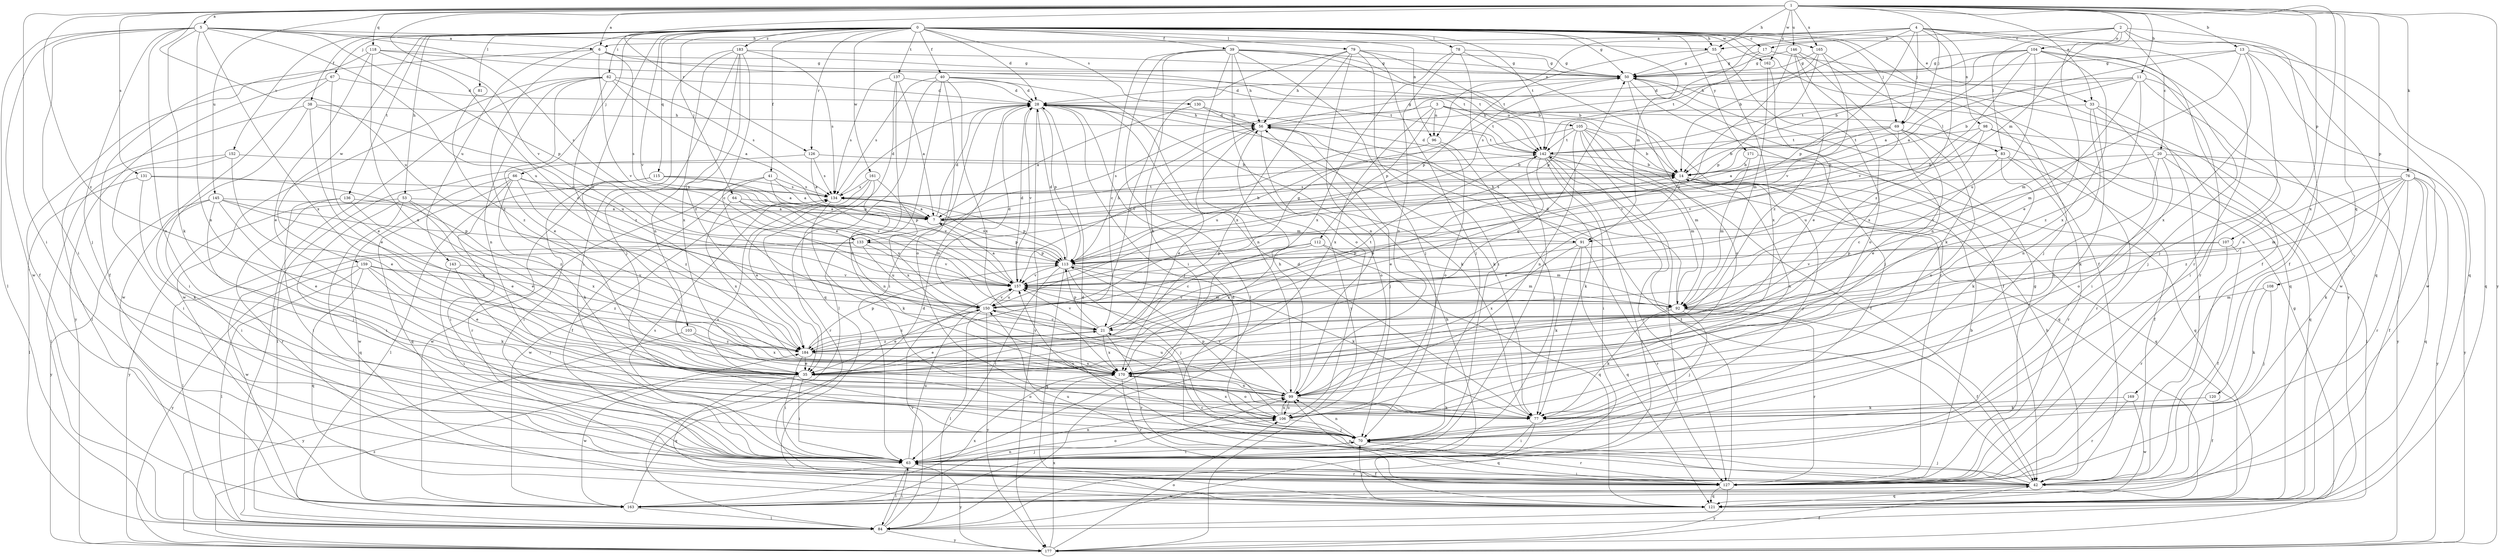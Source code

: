 strict digraph  {
0;
1;
2;
3;
4;
5;
6;
7;
11;
13;
14;
17;
20;
21;
28;
33;
35;
38;
39;
40;
41;
42;
50;
53;
55;
56;
62;
63;
64;
66;
67;
69;
70;
76;
77;
78;
79;
81;
83;
84;
91;
92;
96;
98;
99;
103;
104;
105;
106;
107;
108;
112;
113;
115;
118;
120;
121;
126;
127;
130;
131;
133;
134;
136;
137;
142;
143;
145;
146;
150;
152;
157;
159;
161;
162;
163;
165;
169;
170;
171;
177;
183;
184;
0 -> 17  [label=c];
0 -> 28  [label=d];
0 -> 33  [label=e];
0 -> 38  [label=f];
0 -> 39  [label=f];
0 -> 40  [label=f];
0 -> 41  [label=f];
0 -> 42  [label=f];
0 -> 50  [label=g];
0 -> 53  [label=h];
0 -> 55  [label=h];
0 -> 62  [label=i];
0 -> 64  [label=j];
0 -> 66  [label=j];
0 -> 67  [label=j];
0 -> 69  [label=j];
0 -> 78  [label=l];
0 -> 79  [label=l];
0 -> 81  [label=l];
0 -> 91  [label=m];
0 -> 96  [label=n];
0 -> 103  [label=o];
0 -> 115  [label=q];
0 -> 126  [label=r];
0 -> 130  [label=s];
0 -> 136  [label=t];
0 -> 137  [label=t];
0 -> 142  [label=t];
0 -> 143  [label=u];
0 -> 152  [label=v];
0 -> 157  [label=v];
0 -> 159  [label=w];
0 -> 161  [label=w];
0 -> 162  [label=w];
0 -> 165  [label=x];
0 -> 171  [label=y];
0 -> 177  [label=y];
0 -> 183  [label=z];
1 -> 5  [label=a];
1 -> 6  [label=a];
1 -> 11  [label=b];
1 -> 13  [label=b];
1 -> 33  [label=e];
1 -> 55  [label=h];
1 -> 63  [label=i];
1 -> 69  [label=j];
1 -> 76  [label=k];
1 -> 91  [label=m];
1 -> 107  [label=p];
1 -> 108  [label=p];
1 -> 118  [label=q];
1 -> 120  [label=q];
1 -> 126  [label=r];
1 -> 131  [label=s];
1 -> 145  [label=u];
1 -> 146  [label=u];
1 -> 150  [label=u];
1 -> 157  [label=v];
1 -> 162  [label=w];
1 -> 165  [label=x];
1 -> 169  [label=x];
1 -> 177  [label=y];
1 -> 184  [label=z];
2 -> 17  [label=c];
2 -> 20  [label=c];
2 -> 35  [label=e];
2 -> 42  [label=f];
2 -> 55  [label=h];
2 -> 83  [label=l];
2 -> 104  [label=o];
2 -> 121  [label=q];
3 -> 83  [label=l];
3 -> 96  [label=n];
3 -> 105  [label=o];
3 -> 112  [label=p];
3 -> 133  [label=s];
3 -> 142  [label=t];
3 -> 170  [label=x];
4 -> 6  [label=a];
4 -> 14  [label=b];
4 -> 42  [label=f];
4 -> 69  [label=j];
4 -> 96  [label=n];
4 -> 98  [label=n];
4 -> 113  [label=p];
4 -> 121  [label=q];
4 -> 127  [label=r];
4 -> 133  [label=s];
4 -> 184  [label=z];
5 -> 6  [label=a];
5 -> 55  [label=h];
5 -> 63  [label=i];
5 -> 70  [label=j];
5 -> 77  [label=k];
5 -> 84  [label=l];
5 -> 99  [label=n];
5 -> 106  [label=o];
5 -> 113  [label=p];
5 -> 133  [label=s];
5 -> 150  [label=u];
5 -> 163  [label=w];
5 -> 170  [label=x];
6 -> 42  [label=f];
6 -> 50  [label=g];
6 -> 133  [label=s];
6 -> 142  [label=t];
6 -> 157  [label=v];
6 -> 184  [label=z];
7 -> 14  [label=b];
7 -> 28  [label=d];
7 -> 91  [label=m];
7 -> 113  [label=p];
7 -> 142  [label=t];
11 -> 14  [label=b];
11 -> 28  [label=d];
11 -> 63  [label=i];
11 -> 70  [label=j];
11 -> 92  [label=m];
11 -> 142  [label=t];
11 -> 184  [label=z];
13 -> 7  [label=a];
13 -> 50  [label=g];
13 -> 70  [label=j];
13 -> 92  [label=m];
13 -> 121  [label=q];
13 -> 163  [label=w];
13 -> 170  [label=x];
14 -> 28  [label=d];
14 -> 35  [label=e];
14 -> 70  [label=j];
14 -> 99  [label=n];
14 -> 121  [label=q];
14 -> 134  [label=s];
17 -> 50  [label=g];
17 -> 113  [label=p];
17 -> 121  [label=q];
20 -> 14  [label=b];
20 -> 84  [label=l];
20 -> 99  [label=n];
20 -> 106  [label=o];
20 -> 157  [label=v];
20 -> 177  [label=y];
21 -> 14  [label=b];
21 -> 35  [label=e];
21 -> 56  [label=h];
21 -> 113  [label=p];
21 -> 127  [label=r];
21 -> 142  [label=t];
21 -> 157  [label=v];
21 -> 170  [label=x];
21 -> 184  [label=z];
28 -> 56  [label=h];
28 -> 63  [label=i];
28 -> 70  [label=j];
28 -> 77  [label=k];
28 -> 113  [label=p];
28 -> 157  [label=v];
28 -> 177  [label=y];
33 -> 42  [label=f];
33 -> 56  [label=h];
33 -> 63  [label=i];
33 -> 77  [label=k];
33 -> 99  [label=n];
35 -> 50  [label=g];
35 -> 63  [label=i];
35 -> 106  [label=o];
35 -> 121  [label=q];
35 -> 163  [label=w];
38 -> 35  [label=e];
38 -> 56  [label=h];
38 -> 63  [label=i];
38 -> 84  [label=l];
38 -> 150  [label=u];
39 -> 14  [label=b];
39 -> 21  [label=c];
39 -> 50  [label=g];
39 -> 56  [label=h];
39 -> 63  [label=i];
39 -> 70  [label=j];
39 -> 84  [label=l];
39 -> 106  [label=o];
39 -> 142  [label=t];
39 -> 177  [label=y];
40 -> 28  [label=d];
40 -> 35  [label=e];
40 -> 84  [label=l];
40 -> 99  [label=n];
40 -> 106  [label=o];
40 -> 134  [label=s];
40 -> 142  [label=t];
40 -> 170  [label=x];
41 -> 7  [label=a];
41 -> 42  [label=f];
41 -> 113  [label=p];
41 -> 134  [label=s];
41 -> 163  [label=w];
42 -> 14  [label=b];
42 -> 21  [label=c];
42 -> 28  [label=d];
42 -> 56  [label=h];
42 -> 63  [label=i];
42 -> 70  [label=j];
42 -> 121  [label=q];
42 -> 150  [label=u];
42 -> 163  [label=w];
50 -> 28  [label=d];
50 -> 42  [label=f];
50 -> 70  [label=j];
50 -> 106  [label=o];
53 -> 7  [label=a];
53 -> 35  [label=e];
53 -> 63  [label=i];
53 -> 121  [label=q];
53 -> 170  [label=x];
53 -> 177  [label=y];
55 -> 50  [label=g];
55 -> 106  [label=o];
55 -> 113  [label=p];
55 -> 170  [label=x];
56 -> 28  [label=d];
56 -> 35  [label=e];
56 -> 50  [label=g];
56 -> 70  [label=j];
56 -> 106  [label=o];
56 -> 142  [label=t];
62 -> 7  [label=a];
62 -> 28  [label=d];
62 -> 35  [label=e];
62 -> 84  [label=l];
62 -> 99  [label=n];
62 -> 134  [label=s];
62 -> 163  [label=w];
62 -> 184  [label=z];
63 -> 42  [label=f];
63 -> 70  [label=j];
63 -> 84  [label=l];
63 -> 99  [label=n];
63 -> 106  [label=o];
63 -> 127  [label=r];
63 -> 134  [label=s];
63 -> 150  [label=u];
63 -> 177  [label=y];
64 -> 7  [label=a];
64 -> 92  [label=m];
64 -> 150  [label=u];
64 -> 170  [label=x];
66 -> 63  [label=i];
66 -> 77  [label=k];
66 -> 121  [label=q];
66 -> 134  [label=s];
66 -> 157  [label=v];
66 -> 163  [label=w];
66 -> 184  [label=z];
67 -> 28  [label=d];
67 -> 35  [label=e];
67 -> 163  [label=w];
67 -> 177  [label=y];
69 -> 7  [label=a];
69 -> 14  [label=b];
69 -> 35  [label=e];
69 -> 106  [label=o];
69 -> 127  [label=r];
69 -> 142  [label=t];
69 -> 157  [label=v];
70 -> 63  [label=i];
70 -> 99  [label=n];
70 -> 127  [label=r];
70 -> 134  [label=s];
70 -> 157  [label=v];
76 -> 42  [label=f];
76 -> 77  [label=k];
76 -> 92  [label=m];
76 -> 121  [label=q];
76 -> 127  [label=r];
76 -> 134  [label=s];
76 -> 150  [label=u];
76 -> 177  [label=y];
76 -> 184  [label=z];
77 -> 28  [label=d];
77 -> 63  [label=i];
77 -> 121  [label=q];
78 -> 50  [label=g];
78 -> 63  [label=i];
78 -> 99  [label=n];
78 -> 127  [label=r];
78 -> 170  [label=x];
79 -> 50  [label=g];
79 -> 56  [label=h];
79 -> 63  [label=i];
79 -> 70  [label=j];
79 -> 99  [label=n];
79 -> 142  [label=t];
79 -> 170  [label=x];
79 -> 184  [label=z];
81 -> 184  [label=z];
83 -> 14  [label=b];
83 -> 21  [label=c];
83 -> 42  [label=f];
83 -> 77  [label=k];
83 -> 127  [label=r];
84 -> 50  [label=g];
84 -> 63  [label=i];
84 -> 157  [label=v];
84 -> 177  [label=y];
91 -> 56  [label=h];
91 -> 77  [label=k];
91 -> 113  [label=p];
91 -> 121  [label=q];
91 -> 127  [label=r];
91 -> 170  [label=x];
92 -> 28  [label=d];
92 -> 42  [label=f];
92 -> 70  [label=j];
92 -> 77  [label=k];
92 -> 127  [label=r];
92 -> 157  [label=v];
96 -> 63  [label=i];
96 -> 106  [label=o];
96 -> 157  [label=v];
98 -> 121  [label=q];
98 -> 142  [label=t];
98 -> 150  [label=u];
98 -> 157  [label=v];
98 -> 177  [label=y];
99 -> 56  [label=h];
99 -> 77  [label=k];
99 -> 106  [label=o];
99 -> 150  [label=u];
99 -> 157  [label=v];
103 -> 170  [label=x];
103 -> 177  [label=y];
103 -> 184  [label=z];
104 -> 7  [label=a];
104 -> 14  [label=b];
104 -> 50  [label=g];
104 -> 56  [label=h];
104 -> 127  [label=r];
104 -> 150  [label=u];
104 -> 157  [label=v];
104 -> 163  [label=w];
104 -> 170  [label=x];
105 -> 14  [label=b];
105 -> 42  [label=f];
105 -> 84  [label=l];
105 -> 92  [label=m];
105 -> 99  [label=n];
105 -> 121  [label=q];
105 -> 142  [label=t];
105 -> 150  [label=u];
106 -> 70  [label=j];
106 -> 99  [label=n];
106 -> 113  [label=p];
106 -> 170  [label=x];
107 -> 42  [label=f];
107 -> 113  [label=p];
107 -> 127  [label=r];
107 -> 157  [label=v];
108 -> 70  [label=j];
108 -> 77  [label=k];
108 -> 92  [label=m];
112 -> 21  [label=c];
112 -> 92  [label=m];
112 -> 113  [label=p];
112 -> 121  [label=q];
112 -> 184  [label=z];
113 -> 28  [label=d];
113 -> 56  [label=h];
113 -> 63  [label=i];
113 -> 70  [label=j];
113 -> 77  [label=k];
113 -> 92  [label=m];
113 -> 121  [label=q];
113 -> 134  [label=s];
113 -> 157  [label=v];
115 -> 7  [label=a];
115 -> 63  [label=i];
115 -> 84  [label=l];
115 -> 127  [label=r];
115 -> 134  [label=s];
115 -> 157  [label=v];
118 -> 14  [label=b];
118 -> 21  [label=c];
118 -> 35  [label=e];
118 -> 42  [label=f];
118 -> 50  [label=g];
118 -> 170  [label=x];
120 -> 42  [label=f];
120 -> 77  [label=k];
121 -> 70  [label=j];
126 -> 7  [label=a];
126 -> 14  [label=b];
126 -> 84  [label=l];
126 -> 134  [label=s];
127 -> 14  [label=b];
127 -> 28  [label=d];
127 -> 50  [label=g];
127 -> 99  [label=n];
127 -> 121  [label=q];
127 -> 142  [label=t];
127 -> 177  [label=y];
130 -> 7  [label=a];
130 -> 56  [label=h];
130 -> 77  [label=k];
131 -> 77  [label=k];
131 -> 84  [label=l];
131 -> 134  [label=s];
131 -> 184  [label=z];
133 -> 84  [label=l];
133 -> 113  [label=p];
133 -> 150  [label=u];
133 -> 157  [label=v];
133 -> 163  [label=w];
134 -> 7  [label=a];
134 -> 28  [label=d];
134 -> 77  [label=k];
134 -> 113  [label=p];
134 -> 163  [label=w];
136 -> 7  [label=a];
136 -> 35  [label=e];
136 -> 63  [label=i];
136 -> 127  [label=r];
137 -> 7  [label=a];
137 -> 28  [label=d];
137 -> 106  [label=o];
137 -> 121  [label=q];
137 -> 134  [label=s];
142 -> 14  [label=b];
142 -> 35  [label=e];
142 -> 63  [label=i];
142 -> 77  [label=k];
142 -> 84  [label=l];
142 -> 92  [label=m];
142 -> 127  [label=r];
143 -> 63  [label=i];
143 -> 70  [label=j];
143 -> 157  [label=v];
145 -> 7  [label=a];
145 -> 35  [label=e];
145 -> 63  [label=i];
145 -> 70  [label=j];
145 -> 113  [label=p];
145 -> 177  [label=y];
145 -> 184  [label=z];
146 -> 50  [label=g];
146 -> 77  [label=k];
146 -> 99  [label=n];
146 -> 150  [label=u];
146 -> 170  [label=x];
146 -> 184  [label=z];
150 -> 21  [label=c];
150 -> 28  [label=d];
150 -> 35  [label=e];
150 -> 50  [label=g];
150 -> 84  [label=l];
150 -> 157  [label=v];
150 -> 177  [label=y];
150 -> 184  [label=z];
152 -> 14  [label=b];
152 -> 35  [label=e];
152 -> 63  [label=i];
152 -> 84  [label=l];
157 -> 7  [label=a];
157 -> 28  [label=d];
157 -> 92  [label=m];
157 -> 150  [label=u];
159 -> 35  [label=e];
159 -> 77  [label=k];
159 -> 84  [label=l];
159 -> 121  [label=q];
159 -> 157  [label=v];
159 -> 177  [label=y];
159 -> 184  [label=z];
161 -> 35  [label=e];
161 -> 99  [label=n];
161 -> 127  [label=r];
161 -> 134  [label=s];
161 -> 170  [label=x];
162 -> 35  [label=e];
162 -> 92  [label=m];
163 -> 28  [label=d];
163 -> 56  [label=h];
163 -> 84  [label=l];
163 -> 99  [label=n];
163 -> 170  [label=x];
165 -> 50  [label=g];
165 -> 70  [label=j];
165 -> 113  [label=p];
165 -> 142  [label=t];
165 -> 157  [label=v];
169 -> 77  [label=k];
169 -> 127  [label=r];
169 -> 163  [label=w];
170 -> 99  [label=n];
170 -> 106  [label=o];
170 -> 127  [label=r];
171 -> 14  [label=b];
171 -> 92  [label=m];
171 -> 121  [label=q];
177 -> 42  [label=f];
177 -> 106  [label=o];
177 -> 170  [label=x];
177 -> 184  [label=z];
183 -> 21  [label=c];
183 -> 50  [label=g];
183 -> 63  [label=i];
183 -> 70  [label=j];
183 -> 99  [label=n];
183 -> 134  [label=s];
183 -> 170  [label=x];
183 -> 184  [label=z];
184 -> 21  [label=c];
184 -> 35  [label=e];
184 -> 63  [label=i];
184 -> 113  [label=p];
184 -> 170  [label=x];
}
